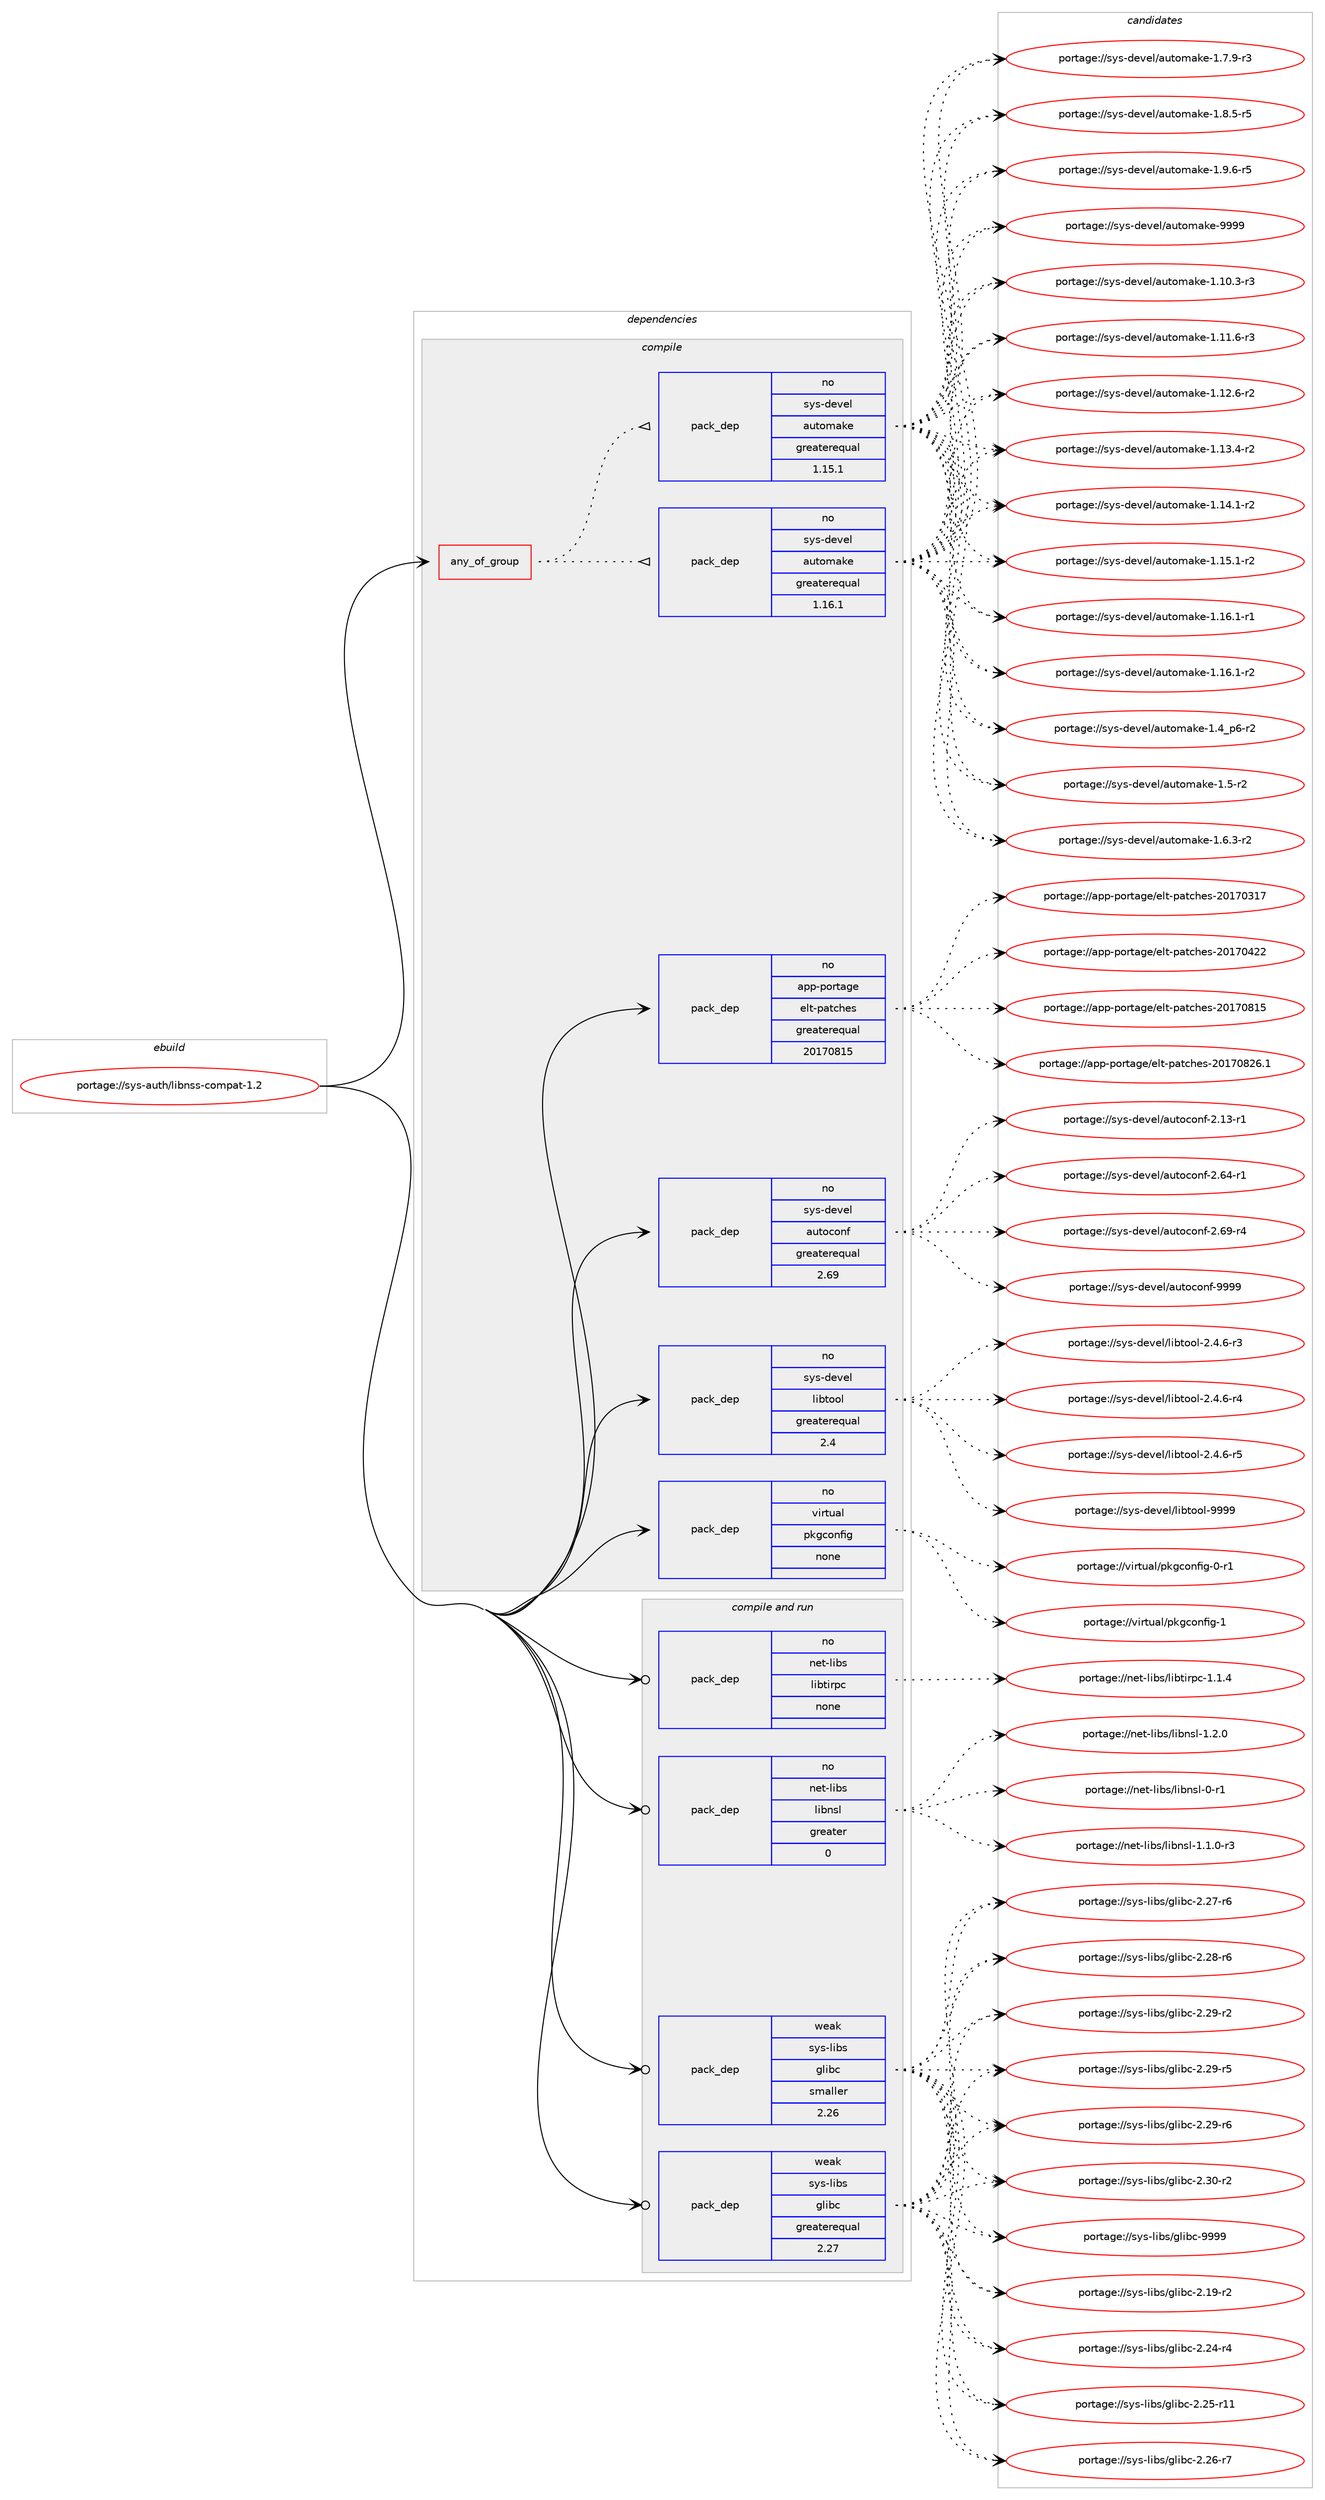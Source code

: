 digraph prolog {

# *************
# Graph options
# *************

newrank=true;
concentrate=true;
compound=true;
graph [rankdir=LR,fontname=Helvetica,fontsize=10,ranksep=1.5];#, ranksep=2.5, nodesep=0.2];
edge  [arrowhead=vee];
node  [fontname=Helvetica,fontsize=10];

# **********
# The ebuild
# **********

subgraph cluster_leftcol {
color=gray;
rank=same;
label=<<i>ebuild</i>>;
id [label="portage://sys-auth/libnss-compat-1.2", color=red, width=4, href="../sys-auth/libnss-compat-1.2.svg"];
}

# ****************
# The dependencies
# ****************

subgraph cluster_midcol {
color=gray;
label=<<i>dependencies</i>>;
subgraph cluster_compile {
fillcolor="#eeeeee";
style=filled;
label=<<i>compile</i>>;
subgraph any6678 {
dependency413148 [label=<<TABLE BORDER="0" CELLBORDER="1" CELLSPACING="0" CELLPADDING="4"><TR><TD CELLPADDING="10">any_of_group</TD></TR></TABLE>>, shape=none, color=red];subgraph pack305737 {
dependency413149 [label=<<TABLE BORDER="0" CELLBORDER="1" CELLSPACING="0" CELLPADDING="4" WIDTH="220"><TR><TD ROWSPAN="6" CELLPADDING="30">pack_dep</TD></TR><TR><TD WIDTH="110">no</TD></TR><TR><TD>sys-devel</TD></TR><TR><TD>automake</TD></TR><TR><TD>greaterequal</TD></TR><TR><TD>1.16.1</TD></TR></TABLE>>, shape=none, color=blue];
}
dependency413148:e -> dependency413149:w [weight=20,style="dotted",arrowhead="oinv"];
subgraph pack305738 {
dependency413150 [label=<<TABLE BORDER="0" CELLBORDER="1" CELLSPACING="0" CELLPADDING="4" WIDTH="220"><TR><TD ROWSPAN="6" CELLPADDING="30">pack_dep</TD></TR><TR><TD WIDTH="110">no</TD></TR><TR><TD>sys-devel</TD></TR><TR><TD>automake</TD></TR><TR><TD>greaterequal</TD></TR><TR><TD>1.15.1</TD></TR></TABLE>>, shape=none, color=blue];
}
dependency413148:e -> dependency413150:w [weight=20,style="dotted",arrowhead="oinv"];
}
id:e -> dependency413148:w [weight=20,style="solid",arrowhead="vee"];
subgraph pack305739 {
dependency413151 [label=<<TABLE BORDER="0" CELLBORDER="1" CELLSPACING="0" CELLPADDING="4" WIDTH="220"><TR><TD ROWSPAN="6" CELLPADDING="30">pack_dep</TD></TR><TR><TD WIDTH="110">no</TD></TR><TR><TD>app-portage</TD></TR><TR><TD>elt-patches</TD></TR><TR><TD>greaterequal</TD></TR><TR><TD>20170815</TD></TR></TABLE>>, shape=none, color=blue];
}
id:e -> dependency413151:w [weight=20,style="solid",arrowhead="vee"];
subgraph pack305740 {
dependency413152 [label=<<TABLE BORDER="0" CELLBORDER="1" CELLSPACING="0" CELLPADDING="4" WIDTH="220"><TR><TD ROWSPAN="6" CELLPADDING="30">pack_dep</TD></TR><TR><TD WIDTH="110">no</TD></TR><TR><TD>sys-devel</TD></TR><TR><TD>autoconf</TD></TR><TR><TD>greaterequal</TD></TR><TR><TD>2.69</TD></TR></TABLE>>, shape=none, color=blue];
}
id:e -> dependency413152:w [weight=20,style="solid",arrowhead="vee"];
subgraph pack305741 {
dependency413153 [label=<<TABLE BORDER="0" CELLBORDER="1" CELLSPACING="0" CELLPADDING="4" WIDTH="220"><TR><TD ROWSPAN="6" CELLPADDING="30">pack_dep</TD></TR><TR><TD WIDTH="110">no</TD></TR><TR><TD>sys-devel</TD></TR><TR><TD>libtool</TD></TR><TR><TD>greaterequal</TD></TR><TR><TD>2.4</TD></TR></TABLE>>, shape=none, color=blue];
}
id:e -> dependency413153:w [weight=20,style="solid",arrowhead="vee"];
subgraph pack305742 {
dependency413154 [label=<<TABLE BORDER="0" CELLBORDER="1" CELLSPACING="0" CELLPADDING="4" WIDTH="220"><TR><TD ROWSPAN="6" CELLPADDING="30">pack_dep</TD></TR><TR><TD WIDTH="110">no</TD></TR><TR><TD>virtual</TD></TR><TR><TD>pkgconfig</TD></TR><TR><TD>none</TD></TR><TR><TD></TD></TR></TABLE>>, shape=none, color=blue];
}
id:e -> dependency413154:w [weight=20,style="solid",arrowhead="vee"];
}
subgraph cluster_compileandrun {
fillcolor="#eeeeee";
style=filled;
label=<<i>compile and run</i>>;
subgraph pack305743 {
dependency413155 [label=<<TABLE BORDER="0" CELLBORDER="1" CELLSPACING="0" CELLPADDING="4" WIDTH="220"><TR><TD ROWSPAN="6" CELLPADDING="30">pack_dep</TD></TR><TR><TD WIDTH="110">no</TD></TR><TR><TD>net-libs</TD></TR><TR><TD>libnsl</TD></TR><TR><TD>greater</TD></TR><TR><TD>0</TD></TR></TABLE>>, shape=none, color=blue];
}
id:e -> dependency413155:w [weight=20,style="solid",arrowhead="odotvee"];
subgraph pack305744 {
dependency413156 [label=<<TABLE BORDER="0" CELLBORDER="1" CELLSPACING="0" CELLPADDING="4" WIDTH="220"><TR><TD ROWSPAN="6" CELLPADDING="30">pack_dep</TD></TR><TR><TD WIDTH="110">no</TD></TR><TR><TD>net-libs</TD></TR><TR><TD>libtirpc</TD></TR><TR><TD>none</TD></TR><TR><TD></TD></TR></TABLE>>, shape=none, color=blue];
}
id:e -> dependency413156:w [weight=20,style="solid",arrowhead="odotvee"];
subgraph pack305745 {
dependency413157 [label=<<TABLE BORDER="0" CELLBORDER="1" CELLSPACING="0" CELLPADDING="4" WIDTH="220"><TR><TD ROWSPAN="6" CELLPADDING="30">pack_dep</TD></TR><TR><TD WIDTH="110">weak</TD></TR><TR><TD>sys-libs</TD></TR><TR><TD>glibc</TD></TR><TR><TD>greaterequal</TD></TR><TR><TD>2.27</TD></TR></TABLE>>, shape=none, color=blue];
}
id:e -> dependency413157:w [weight=20,style="solid",arrowhead="odotvee"];
subgraph pack305746 {
dependency413158 [label=<<TABLE BORDER="0" CELLBORDER="1" CELLSPACING="0" CELLPADDING="4" WIDTH="220"><TR><TD ROWSPAN="6" CELLPADDING="30">pack_dep</TD></TR><TR><TD WIDTH="110">weak</TD></TR><TR><TD>sys-libs</TD></TR><TR><TD>glibc</TD></TR><TR><TD>smaller</TD></TR><TR><TD>2.26</TD></TR></TABLE>>, shape=none, color=blue];
}
id:e -> dependency413158:w [weight=20,style="solid",arrowhead="odotvee"];
}
subgraph cluster_run {
fillcolor="#eeeeee";
style=filled;
label=<<i>run</i>>;
}
}

# **************
# The candidates
# **************

subgraph cluster_choices {
rank=same;
color=gray;
label=<<i>candidates</i>>;

subgraph choice305737 {
color=black;
nodesep=1;
choiceportage11512111545100101118101108479711711611110997107101454946494846514511451 [label="portage://sys-devel/automake-1.10.3-r3", color=red, width=4,href="../sys-devel/automake-1.10.3-r3.svg"];
choiceportage11512111545100101118101108479711711611110997107101454946494946544511451 [label="portage://sys-devel/automake-1.11.6-r3", color=red, width=4,href="../sys-devel/automake-1.11.6-r3.svg"];
choiceportage11512111545100101118101108479711711611110997107101454946495046544511450 [label="portage://sys-devel/automake-1.12.6-r2", color=red, width=4,href="../sys-devel/automake-1.12.6-r2.svg"];
choiceportage11512111545100101118101108479711711611110997107101454946495146524511450 [label="portage://sys-devel/automake-1.13.4-r2", color=red, width=4,href="../sys-devel/automake-1.13.4-r2.svg"];
choiceportage11512111545100101118101108479711711611110997107101454946495246494511450 [label="portage://sys-devel/automake-1.14.1-r2", color=red, width=4,href="../sys-devel/automake-1.14.1-r2.svg"];
choiceportage11512111545100101118101108479711711611110997107101454946495346494511450 [label="portage://sys-devel/automake-1.15.1-r2", color=red, width=4,href="../sys-devel/automake-1.15.1-r2.svg"];
choiceportage11512111545100101118101108479711711611110997107101454946495446494511449 [label="portage://sys-devel/automake-1.16.1-r1", color=red, width=4,href="../sys-devel/automake-1.16.1-r1.svg"];
choiceportage11512111545100101118101108479711711611110997107101454946495446494511450 [label="portage://sys-devel/automake-1.16.1-r2", color=red, width=4,href="../sys-devel/automake-1.16.1-r2.svg"];
choiceportage115121115451001011181011084797117116111109971071014549465295112544511450 [label="portage://sys-devel/automake-1.4_p6-r2", color=red, width=4,href="../sys-devel/automake-1.4_p6-r2.svg"];
choiceportage11512111545100101118101108479711711611110997107101454946534511450 [label="portage://sys-devel/automake-1.5-r2", color=red, width=4,href="../sys-devel/automake-1.5-r2.svg"];
choiceportage115121115451001011181011084797117116111109971071014549465446514511450 [label="portage://sys-devel/automake-1.6.3-r2", color=red, width=4,href="../sys-devel/automake-1.6.3-r2.svg"];
choiceportage115121115451001011181011084797117116111109971071014549465546574511451 [label="portage://sys-devel/automake-1.7.9-r3", color=red, width=4,href="../sys-devel/automake-1.7.9-r3.svg"];
choiceportage115121115451001011181011084797117116111109971071014549465646534511453 [label="portage://sys-devel/automake-1.8.5-r5", color=red, width=4,href="../sys-devel/automake-1.8.5-r5.svg"];
choiceportage115121115451001011181011084797117116111109971071014549465746544511453 [label="portage://sys-devel/automake-1.9.6-r5", color=red, width=4,href="../sys-devel/automake-1.9.6-r5.svg"];
choiceportage115121115451001011181011084797117116111109971071014557575757 [label="portage://sys-devel/automake-9999", color=red, width=4,href="../sys-devel/automake-9999.svg"];
dependency413149:e -> choiceportage11512111545100101118101108479711711611110997107101454946494846514511451:w [style=dotted,weight="100"];
dependency413149:e -> choiceportage11512111545100101118101108479711711611110997107101454946494946544511451:w [style=dotted,weight="100"];
dependency413149:e -> choiceportage11512111545100101118101108479711711611110997107101454946495046544511450:w [style=dotted,weight="100"];
dependency413149:e -> choiceportage11512111545100101118101108479711711611110997107101454946495146524511450:w [style=dotted,weight="100"];
dependency413149:e -> choiceportage11512111545100101118101108479711711611110997107101454946495246494511450:w [style=dotted,weight="100"];
dependency413149:e -> choiceportage11512111545100101118101108479711711611110997107101454946495346494511450:w [style=dotted,weight="100"];
dependency413149:e -> choiceportage11512111545100101118101108479711711611110997107101454946495446494511449:w [style=dotted,weight="100"];
dependency413149:e -> choiceportage11512111545100101118101108479711711611110997107101454946495446494511450:w [style=dotted,weight="100"];
dependency413149:e -> choiceportage115121115451001011181011084797117116111109971071014549465295112544511450:w [style=dotted,weight="100"];
dependency413149:e -> choiceportage11512111545100101118101108479711711611110997107101454946534511450:w [style=dotted,weight="100"];
dependency413149:e -> choiceportage115121115451001011181011084797117116111109971071014549465446514511450:w [style=dotted,weight="100"];
dependency413149:e -> choiceportage115121115451001011181011084797117116111109971071014549465546574511451:w [style=dotted,weight="100"];
dependency413149:e -> choiceportage115121115451001011181011084797117116111109971071014549465646534511453:w [style=dotted,weight="100"];
dependency413149:e -> choiceportage115121115451001011181011084797117116111109971071014549465746544511453:w [style=dotted,weight="100"];
dependency413149:e -> choiceportage115121115451001011181011084797117116111109971071014557575757:w [style=dotted,weight="100"];
}
subgraph choice305738 {
color=black;
nodesep=1;
choiceportage11512111545100101118101108479711711611110997107101454946494846514511451 [label="portage://sys-devel/automake-1.10.3-r3", color=red, width=4,href="../sys-devel/automake-1.10.3-r3.svg"];
choiceportage11512111545100101118101108479711711611110997107101454946494946544511451 [label="portage://sys-devel/automake-1.11.6-r3", color=red, width=4,href="../sys-devel/automake-1.11.6-r3.svg"];
choiceportage11512111545100101118101108479711711611110997107101454946495046544511450 [label="portage://sys-devel/automake-1.12.6-r2", color=red, width=4,href="../sys-devel/automake-1.12.6-r2.svg"];
choiceportage11512111545100101118101108479711711611110997107101454946495146524511450 [label="portage://sys-devel/automake-1.13.4-r2", color=red, width=4,href="../sys-devel/automake-1.13.4-r2.svg"];
choiceportage11512111545100101118101108479711711611110997107101454946495246494511450 [label="portage://sys-devel/automake-1.14.1-r2", color=red, width=4,href="../sys-devel/automake-1.14.1-r2.svg"];
choiceportage11512111545100101118101108479711711611110997107101454946495346494511450 [label="portage://sys-devel/automake-1.15.1-r2", color=red, width=4,href="../sys-devel/automake-1.15.1-r2.svg"];
choiceportage11512111545100101118101108479711711611110997107101454946495446494511449 [label="portage://sys-devel/automake-1.16.1-r1", color=red, width=4,href="../sys-devel/automake-1.16.1-r1.svg"];
choiceportage11512111545100101118101108479711711611110997107101454946495446494511450 [label="portage://sys-devel/automake-1.16.1-r2", color=red, width=4,href="../sys-devel/automake-1.16.1-r2.svg"];
choiceportage115121115451001011181011084797117116111109971071014549465295112544511450 [label="portage://sys-devel/automake-1.4_p6-r2", color=red, width=4,href="../sys-devel/automake-1.4_p6-r2.svg"];
choiceportage11512111545100101118101108479711711611110997107101454946534511450 [label="portage://sys-devel/automake-1.5-r2", color=red, width=4,href="../sys-devel/automake-1.5-r2.svg"];
choiceportage115121115451001011181011084797117116111109971071014549465446514511450 [label="portage://sys-devel/automake-1.6.3-r2", color=red, width=4,href="../sys-devel/automake-1.6.3-r2.svg"];
choiceportage115121115451001011181011084797117116111109971071014549465546574511451 [label="portage://sys-devel/automake-1.7.9-r3", color=red, width=4,href="../sys-devel/automake-1.7.9-r3.svg"];
choiceportage115121115451001011181011084797117116111109971071014549465646534511453 [label="portage://sys-devel/automake-1.8.5-r5", color=red, width=4,href="../sys-devel/automake-1.8.5-r5.svg"];
choiceportage115121115451001011181011084797117116111109971071014549465746544511453 [label="portage://sys-devel/automake-1.9.6-r5", color=red, width=4,href="../sys-devel/automake-1.9.6-r5.svg"];
choiceportage115121115451001011181011084797117116111109971071014557575757 [label="portage://sys-devel/automake-9999", color=red, width=4,href="../sys-devel/automake-9999.svg"];
dependency413150:e -> choiceportage11512111545100101118101108479711711611110997107101454946494846514511451:w [style=dotted,weight="100"];
dependency413150:e -> choiceportage11512111545100101118101108479711711611110997107101454946494946544511451:w [style=dotted,weight="100"];
dependency413150:e -> choiceportage11512111545100101118101108479711711611110997107101454946495046544511450:w [style=dotted,weight="100"];
dependency413150:e -> choiceportage11512111545100101118101108479711711611110997107101454946495146524511450:w [style=dotted,weight="100"];
dependency413150:e -> choiceportage11512111545100101118101108479711711611110997107101454946495246494511450:w [style=dotted,weight="100"];
dependency413150:e -> choiceportage11512111545100101118101108479711711611110997107101454946495346494511450:w [style=dotted,weight="100"];
dependency413150:e -> choiceportage11512111545100101118101108479711711611110997107101454946495446494511449:w [style=dotted,weight="100"];
dependency413150:e -> choiceportage11512111545100101118101108479711711611110997107101454946495446494511450:w [style=dotted,weight="100"];
dependency413150:e -> choiceportage115121115451001011181011084797117116111109971071014549465295112544511450:w [style=dotted,weight="100"];
dependency413150:e -> choiceportage11512111545100101118101108479711711611110997107101454946534511450:w [style=dotted,weight="100"];
dependency413150:e -> choiceportage115121115451001011181011084797117116111109971071014549465446514511450:w [style=dotted,weight="100"];
dependency413150:e -> choiceportage115121115451001011181011084797117116111109971071014549465546574511451:w [style=dotted,weight="100"];
dependency413150:e -> choiceportage115121115451001011181011084797117116111109971071014549465646534511453:w [style=dotted,weight="100"];
dependency413150:e -> choiceportage115121115451001011181011084797117116111109971071014549465746544511453:w [style=dotted,weight="100"];
dependency413150:e -> choiceportage115121115451001011181011084797117116111109971071014557575757:w [style=dotted,weight="100"];
}
subgraph choice305739 {
color=black;
nodesep=1;
choiceportage97112112451121111141169710310147101108116451129711699104101115455048495548514955 [label="portage://app-portage/elt-patches-20170317", color=red, width=4,href="../app-portage/elt-patches-20170317.svg"];
choiceportage97112112451121111141169710310147101108116451129711699104101115455048495548525050 [label="portage://app-portage/elt-patches-20170422", color=red, width=4,href="../app-portage/elt-patches-20170422.svg"];
choiceportage97112112451121111141169710310147101108116451129711699104101115455048495548564953 [label="portage://app-portage/elt-patches-20170815", color=red, width=4,href="../app-portage/elt-patches-20170815.svg"];
choiceportage971121124511211111411697103101471011081164511297116991041011154550484955485650544649 [label="portage://app-portage/elt-patches-20170826.1", color=red, width=4,href="../app-portage/elt-patches-20170826.1.svg"];
dependency413151:e -> choiceportage97112112451121111141169710310147101108116451129711699104101115455048495548514955:w [style=dotted,weight="100"];
dependency413151:e -> choiceportage97112112451121111141169710310147101108116451129711699104101115455048495548525050:w [style=dotted,weight="100"];
dependency413151:e -> choiceportage97112112451121111141169710310147101108116451129711699104101115455048495548564953:w [style=dotted,weight="100"];
dependency413151:e -> choiceportage971121124511211111411697103101471011081164511297116991041011154550484955485650544649:w [style=dotted,weight="100"];
}
subgraph choice305740 {
color=black;
nodesep=1;
choiceportage1151211154510010111810110847971171161119911111010245504649514511449 [label="portage://sys-devel/autoconf-2.13-r1", color=red, width=4,href="../sys-devel/autoconf-2.13-r1.svg"];
choiceportage1151211154510010111810110847971171161119911111010245504654524511449 [label="portage://sys-devel/autoconf-2.64-r1", color=red, width=4,href="../sys-devel/autoconf-2.64-r1.svg"];
choiceportage1151211154510010111810110847971171161119911111010245504654574511452 [label="portage://sys-devel/autoconf-2.69-r4", color=red, width=4,href="../sys-devel/autoconf-2.69-r4.svg"];
choiceportage115121115451001011181011084797117116111991111101024557575757 [label="portage://sys-devel/autoconf-9999", color=red, width=4,href="../sys-devel/autoconf-9999.svg"];
dependency413152:e -> choiceportage1151211154510010111810110847971171161119911111010245504649514511449:w [style=dotted,weight="100"];
dependency413152:e -> choiceportage1151211154510010111810110847971171161119911111010245504654524511449:w [style=dotted,weight="100"];
dependency413152:e -> choiceportage1151211154510010111810110847971171161119911111010245504654574511452:w [style=dotted,weight="100"];
dependency413152:e -> choiceportage115121115451001011181011084797117116111991111101024557575757:w [style=dotted,weight="100"];
}
subgraph choice305741 {
color=black;
nodesep=1;
choiceportage1151211154510010111810110847108105981161111111084550465246544511451 [label="portage://sys-devel/libtool-2.4.6-r3", color=red, width=4,href="../sys-devel/libtool-2.4.6-r3.svg"];
choiceportage1151211154510010111810110847108105981161111111084550465246544511452 [label="portage://sys-devel/libtool-2.4.6-r4", color=red, width=4,href="../sys-devel/libtool-2.4.6-r4.svg"];
choiceportage1151211154510010111810110847108105981161111111084550465246544511453 [label="portage://sys-devel/libtool-2.4.6-r5", color=red, width=4,href="../sys-devel/libtool-2.4.6-r5.svg"];
choiceportage1151211154510010111810110847108105981161111111084557575757 [label="portage://sys-devel/libtool-9999", color=red, width=4,href="../sys-devel/libtool-9999.svg"];
dependency413153:e -> choiceportage1151211154510010111810110847108105981161111111084550465246544511451:w [style=dotted,weight="100"];
dependency413153:e -> choiceportage1151211154510010111810110847108105981161111111084550465246544511452:w [style=dotted,weight="100"];
dependency413153:e -> choiceportage1151211154510010111810110847108105981161111111084550465246544511453:w [style=dotted,weight="100"];
dependency413153:e -> choiceportage1151211154510010111810110847108105981161111111084557575757:w [style=dotted,weight="100"];
}
subgraph choice305742 {
color=black;
nodesep=1;
choiceportage11810511411611797108471121071039911111010210510345484511449 [label="portage://virtual/pkgconfig-0-r1", color=red, width=4,href="../virtual/pkgconfig-0-r1.svg"];
choiceportage1181051141161179710847112107103991111101021051034549 [label="portage://virtual/pkgconfig-1", color=red, width=4,href="../virtual/pkgconfig-1.svg"];
dependency413154:e -> choiceportage11810511411611797108471121071039911111010210510345484511449:w [style=dotted,weight="100"];
dependency413154:e -> choiceportage1181051141161179710847112107103991111101021051034549:w [style=dotted,weight="100"];
}
subgraph choice305743 {
color=black;
nodesep=1;
choiceportage1101011164510810598115471081059811011510845484511449 [label="portage://net-libs/libnsl-0-r1", color=red, width=4,href="../net-libs/libnsl-0-r1.svg"];
choiceportage110101116451081059811547108105981101151084549464946484511451 [label="portage://net-libs/libnsl-1.1.0-r3", color=red, width=4,href="../net-libs/libnsl-1.1.0-r3.svg"];
choiceportage11010111645108105981154710810598110115108454946504648 [label="portage://net-libs/libnsl-1.2.0", color=red, width=4,href="../net-libs/libnsl-1.2.0.svg"];
dependency413155:e -> choiceportage1101011164510810598115471081059811011510845484511449:w [style=dotted,weight="100"];
dependency413155:e -> choiceportage110101116451081059811547108105981101151084549464946484511451:w [style=dotted,weight="100"];
dependency413155:e -> choiceportage11010111645108105981154710810598110115108454946504648:w [style=dotted,weight="100"];
}
subgraph choice305744 {
color=black;
nodesep=1;
choiceportage1101011164510810598115471081059811610511411299454946494652 [label="portage://net-libs/libtirpc-1.1.4", color=red, width=4,href="../net-libs/libtirpc-1.1.4.svg"];
dependency413156:e -> choiceportage1101011164510810598115471081059811610511411299454946494652:w [style=dotted,weight="100"];
}
subgraph choice305745 {
color=black;
nodesep=1;
choiceportage115121115451081059811547103108105989945504649574511450 [label="portage://sys-libs/glibc-2.19-r2", color=red, width=4,href="../sys-libs/glibc-2.19-r2.svg"];
choiceportage115121115451081059811547103108105989945504650524511452 [label="portage://sys-libs/glibc-2.24-r4", color=red, width=4,href="../sys-libs/glibc-2.24-r4.svg"];
choiceportage11512111545108105981154710310810598994550465053451144949 [label="portage://sys-libs/glibc-2.25-r11", color=red, width=4,href="../sys-libs/glibc-2.25-r11.svg"];
choiceportage115121115451081059811547103108105989945504650544511455 [label="portage://sys-libs/glibc-2.26-r7", color=red, width=4,href="../sys-libs/glibc-2.26-r7.svg"];
choiceportage115121115451081059811547103108105989945504650554511454 [label="portage://sys-libs/glibc-2.27-r6", color=red, width=4,href="../sys-libs/glibc-2.27-r6.svg"];
choiceportage115121115451081059811547103108105989945504650564511454 [label="portage://sys-libs/glibc-2.28-r6", color=red, width=4,href="../sys-libs/glibc-2.28-r6.svg"];
choiceportage115121115451081059811547103108105989945504650574511450 [label="portage://sys-libs/glibc-2.29-r2", color=red, width=4,href="../sys-libs/glibc-2.29-r2.svg"];
choiceportage115121115451081059811547103108105989945504650574511453 [label="portage://sys-libs/glibc-2.29-r5", color=red, width=4,href="../sys-libs/glibc-2.29-r5.svg"];
choiceportage115121115451081059811547103108105989945504650574511454 [label="portage://sys-libs/glibc-2.29-r6", color=red, width=4,href="../sys-libs/glibc-2.29-r6.svg"];
choiceportage115121115451081059811547103108105989945504651484511450 [label="portage://sys-libs/glibc-2.30-r2", color=red, width=4,href="../sys-libs/glibc-2.30-r2.svg"];
choiceportage11512111545108105981154710310810598994557575757 [label="portage://sys-libs/glibc-9999", color=red, width=4,href="../sys-libs/glibc-9999.svg"];
dependency413157:e -> choiceportage115121115451081059811547103108105989945504649574511450:w [style=dotted,weight="100"];
dependency413157:e -> choiceportage115121115451081059811547103108105989945504650524511452:w [style=dotted,weight="100"];
dependency413157:e -> choiceportage11512111545108105981154710310810598994550465053451144949:w [style=dotted,weight="100"];
dependency413157:e -> choiceportage115121115451081059811547103108105989945504650544511455:w [style=dotted,weight="100"];
dependency413157:e -> choiceportage115121115451081059811547103108105989945504650554511454:w [style=dotted,weight="100"];
dependency413157:e -> choiceportage115121115451081059811547103108105989945504650564511454:w [style=dotted,weight="100"];
dependency413157:e -> choiceportage115121115451081059811547103108105989945504650574511450:w [style=dotted,weight="100"];
dependency413157:e -> choiceportage115121115451081059811547103108105989945504650574511453:w [style=dotted,weight="100"];
dependency413157:e -> choiceportage115121115451081059811547103108105989945504650574511454:w [style=dotted,weight="100"];
dependency413157:e -> choiceportage115121115451081059811547103108105989945504651484511450:w [style=dotted,weight="100"];
dependency413157:e -> choiceportage11512111545108105981154710310810598994557575757:w [style=dotted,weight="100"];
}
subgraph choice305746 {
color=black;
nodesep=1;
choiceportage115121115451081059811547103108105989945504649574511450 [label="portage://sys-libs/glibc-2.19-r2", color=red, width=4,href="../sys-libs/glibc-2.19-r2.svg"];
choiceportage115121115451081059811547103108105989945504650524511452 [label="portage://sys-libs/glibc-2.24-r4", color=red, width=4,href="../sys-libs/glibc-2.24-r4.svg"];
choiceportage11512111545108105981154710310810598994550465053451144949 [label="portage://sys-libs/glibc-2.25-r11", color=red, width=4,href="../sys-libs/glibc-2.25-r11.svg"];
choiceportage115121115451081059811547103108105989945504650544511455 [label="portage://sys-libs/glibc-2.26-r7", color=red, width=4,href="../sys-libs/glibc-2.26-r7.svg"];
choiceportage115121115451081059811547103108105989945504650554511454 [label="portage://sys-libs/glibc-2.27-r6", color=red, width=4,href="../sys-libs/glibc-2.27-r6.svg"];
choiceportage115121115451081059811547103108105989945504650564511454 [label="portage://sys-libs/glibc-2.28-r6", color=red, width=4,href="../sys-libs/glibc-2.28-r6.svg"];
choiceportage115121115451081059811547103108105989945504650574511450 [label="portage://sys-libs/glibc-2.29-r2", color=red, width=4,href="../sys-libs/glibc-2.29-r2.svg"];
choiceportage115121115451081059811547103108105989945504650574511453 [label="portage://sys-libs/glibc-2.29-r5", color=red, width=4,href="../sys-libs/glibc-2.29-r5.svg"];
choiceportage115121115451081059811547103108105989945504650574511454 [label="portage://sys-libs/glibc-2.29-r6", color=red, width=4,href="../sys-libs/glibc-2.29-r6.svg"];
choiceportage115121115451081059811547103108105989945504651484511450 [label="portage://sys-libs/glibc-2.30-r2", color=red, width=4,href="../sys-libs/glibc-2.30-r2.svg"];
choiceportage11512111545108105981154710310810598994557575757 [label="portage://sys-libs/glibc-9999", color=red, width=4,href="../sys-libs/glibc-9999.svg"];
dependency413158:e -> choiceportage115121115451081059811547103108105989945504649574511450:w [style=dotted,weight="100"];
dependency413158:e -> choiceportage115121115451081059811547103108105989945504650524511452:w [style=dotted,weight="100"];
dependency413158:e -> choiceportage11512111545108105981154710310810598994550465053451144949:w [style=dotted,weight="100"];
dependency413158:e -> choiceportage115121115451081059811547103108105989945504650544511455:w [style=dotted,weight="100"];
dependency413158:e -> choiceportage115121115451081059811547103108105989945504650554511454:w [style=dotted,weight="100"];
dependency413158:e -> choiceportage115121115451081059811547103108105989945504650564511454:w [style=dotted,weight="100"];
dependency413158:e -> choiceportage115121115451081059811547103108105989945504650574511450:w [style=dotted,weight="100"];
dependency413158:e -> choiceportage115121115451081059811547103108105989945504650574511453:w [style=dotted,weight="100"];
dependency413158:e -> choiceportage115121115451081059811547103108105989945504650574511454:w [style=dotted,weight="100"];
dependency413158:e -> choiceportage115121115451081059811547103108105989945504651484511450:w [style=dotted,weight="100"];
dependency413158:e -> choiceportage11512111545108105981154710310810598994557575757:w [style=dotted,weight="100"];
}
}

}
